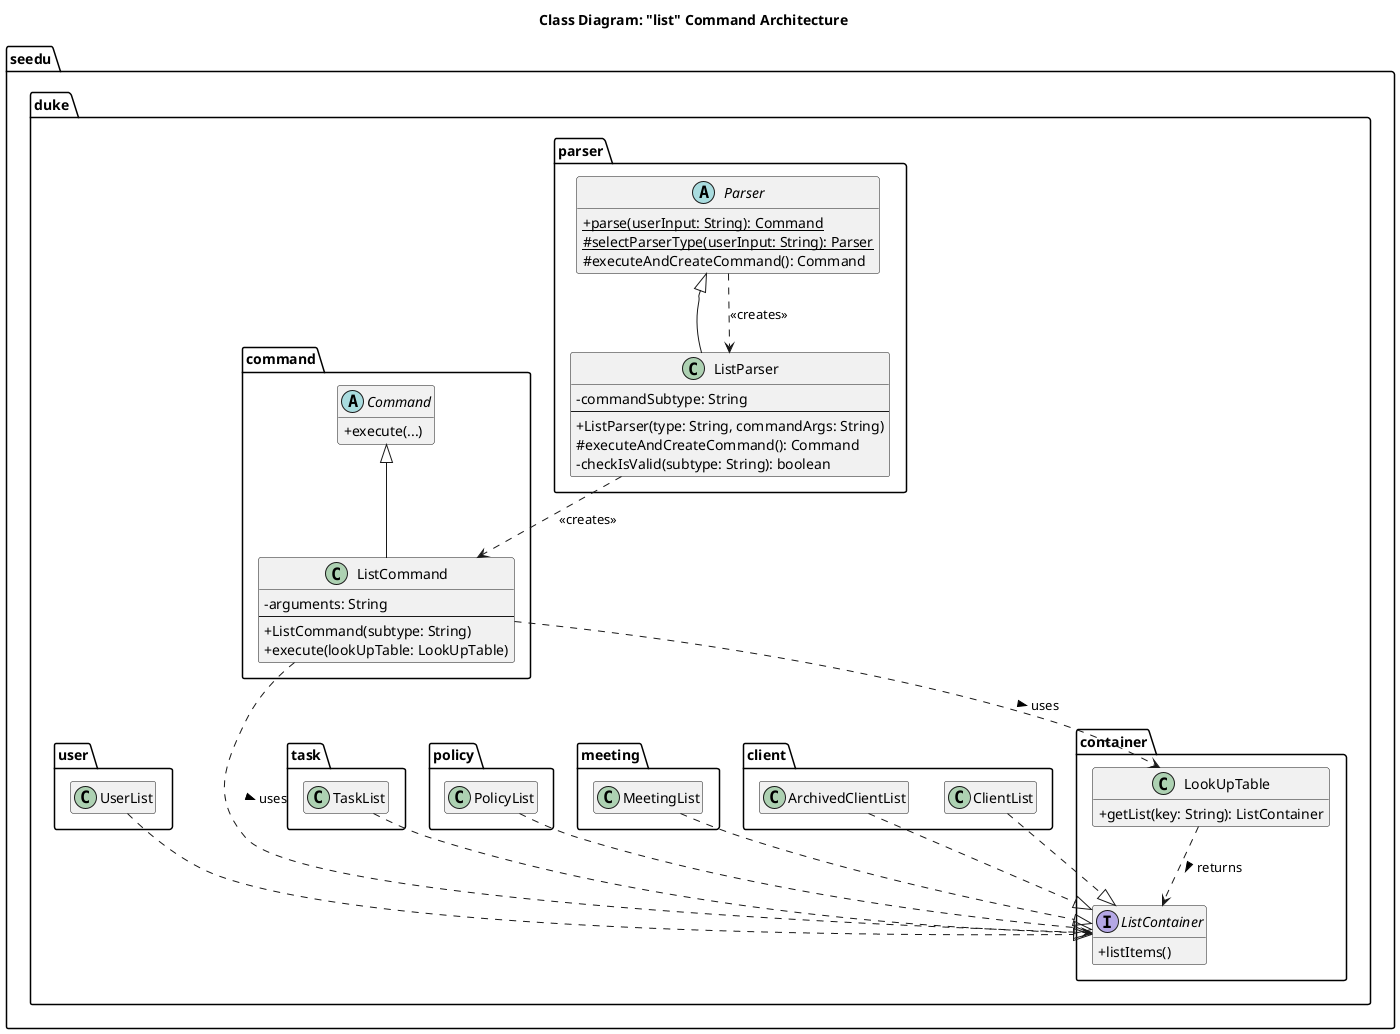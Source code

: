 @startuml
title Class Diagram: "list" Command Architecture


skinparam classAttributeIconSize 0
hide empty members


package seedu.duke.parser {
    abstract class Parser {
        + {static} parse(userInput: String): Command
        # {static} selectParserType(userInput: String): Parser
        # executeAndCreateCommand(): Command
    }

    class ListParser {
        - commandSubtype: String
        --
        + ListParser(type: String, commandArgs: String)
        # executeAndCreateCommand(): Command
        - checkIsValid(subtype: String): boolean
    }
}

package seedu.duke.command {
    abstract class Command {
        + execute(...)
    }

    class ListCommand {
        - arguments: String
        --
        + ListCommand(subtype: String)
        + execute(lookUpTable: LookUpTable)
    }
}

package seedu.duke.container {
    interface ListContainer {
        + listItems()
        ' Other methods omitted for clarity
    }

    class LookUpTable {
        + getList(key: String): ListContainer
    }
}

' Concrete ListContainer implementations
package seedu.duke.client {
    class ClientList
    class ArchivedClientList
}
package seedu.duke.meeting {
    class MeetingList
}
package seedu.duke.policy {
    class PolicyList
}
package seedu.duke.task {
    class TaskList
}
package seedu.duke.user {
    class UserList
}



' Inheritance
Parser <|-- ListParser
Command <|-- ListCommand

' Implementation
ClientList ..|> ListContainer
ArchivedClientList ..|> ListContainer
MeetingList ..|> ListContainer
PolicyList ..|> ListContainer
TaskList ..|> ListContainer
UserList ..|> ListContainer

' Dependency
Parser ..> ListParser : <<creates>>
ListParser ..> ListCommand : <<creates>>
ListCommand ..> LookUpTable : uses >
ListCommand ..> ListContainer : uses >
LookUpTable ..> ListContainer : returns >

@enduml